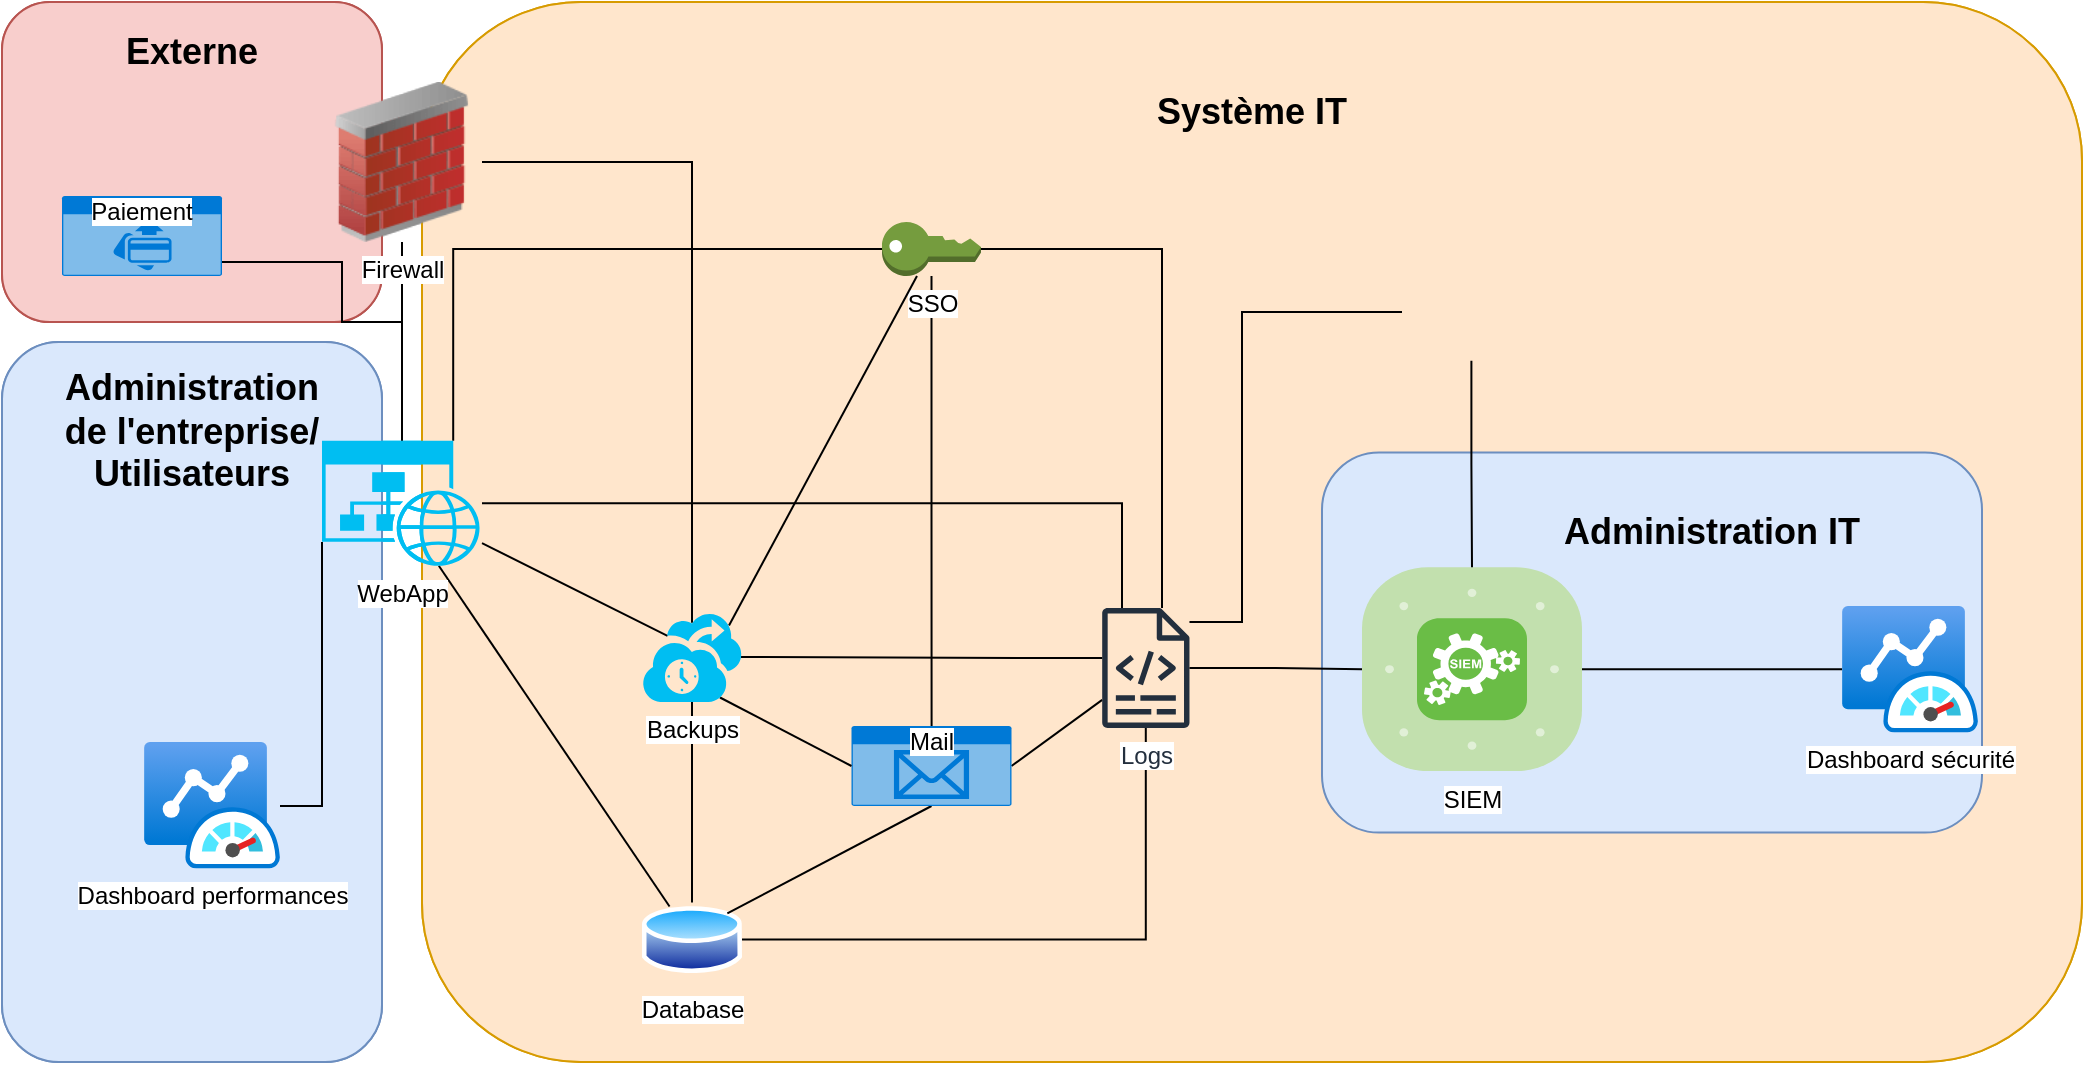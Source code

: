 <mxfile version="26.1.1">
  <diagram id="l8hXMBHkgcEJcSW0mbfh" name="Page-1">
    <mxGraphModel dx="2535" dy="1576" grid="1" gridSize="10" guides="1" tooltips="1" connect="1" arrows="1" fold="1" page="1" pageScale="1" pageWidth="1169" pageHeight="827" math="0" shadow="0">
      <root>
        <mxCell id="0" />
        <mxCell id="1" parent="0" />
        <mxCell id="q2HG8QPu7T1CwL4W8OTE-35" value="" style="rounded=1;whiteSpace=wrap;html=1;fillColor=#f8cecc;strokeColor=#b85450;" parent="1" vertex="1">
          <mxGeometry x="-280" y="-70" width="190" height="160" as="geometry" />
        </mxCell>
        <mxCell id="q2HG8QPu7T1CwL4W8OTE-34" value="" style="rounded=1;whiteSpace=wrap;html=1;fillColor=#dae8fc;strokeColor=#6c8ebf;" parent="1" vertex="1">
          <mxGeometry x="-280" y="100" width="190" height="360" as="geometry" />
        </mxCell>
        <mxCell id="q2HG8QPu7T1CwL4W8OTE-33" value="" style="rounded=1;whiteSpace=wrap;html=1;fillColor=#ffe6cc;strokeColor=#d79b00;" parent="1" vertex="1">
          <mxGeometry x="-70" y="-70" width="830" height="530" as="geometry" />
        </mxCell>
        <mxCell id="q2HG8QPu7T1CwL4W8OTE-12" style="edgeStyle=orthogonalEdgeStyle;rounded=0;orthogonalLoop=1;jettySize=auto;html=1;endArrow=none;startFill=0;" parent="1" source="v_zZV-oKxVdYTd-pvLKk-2" target="q2HG8QPu7T1CwL4W8OTE-8" edge="1">
          <mxGeometry relative="1" as="geometry">
            <mxPoint x="310" y="280" as="targetPoint" />
            <Array as="points">
              <mxPoint x="280" y="181" />
            </Array>
          </mxGeometry>
        </mxCell>
        <mxCell id="q2HG8QPu7T1CwL4W8OTE-24" style="edgeStyle=orthogonalEdgeStyle;rounded=0;orthogonalLoop=1;jettySize=auto;html=1;endArrow=none;startFill=0;exitX=0;exitY=0.81;exitDx=0;exitDy=0;exitPerimeter=0;" parent="1" source="v_zZV-oKxVdYTd-pvLKk-2" target="q2HG8QPu7T1CwL4W8OTE-6" edge="1">
          <mxGeometry relative="1" as="geometry">
            <mxPoint x="-90" y="200" as="sourcePoint" />
            <Array as="points">
              <mxPoint x="-120" y="332" />
            </Array>
          </mxGeometry>
        </mxCell>
        <mxCell id="v_zZV-oKxVdYTd-pvLKk-4" style="rounded=0;orthogonalLoop=1;jettySize=auto;html=1;exitX=0.73;exitY=1;exitDx=0;exitDy=0;exitPerimeter=0;endArrow=none;startFill=0;" parent="1" source="v_zZV-oKxVdYTd-pvLKk-2" target="v_zZV-oKxVdYTd-pvLKk-5" edge="1">
          <mxGeometry relative="1" as="geometry">
            <mxPoint x="260" y="279" as="targetPoint" />
          </mxGeometry>
        </mxCell>
        <mxCell id="q2HG8QPu7T1CwL4W8OTE-11" style="edgeStyle=orthogonalEdgeStyle;rounded=0;orthogonalLoop=1;jettySize=auto;html=1;endArrow=none;startFill=0;" parent="1" source="v_zZV-oKxVdYTd-pvLKk-5" target="q2HG8QPu7T1CwL4W8OTE-8" edge="1">
          <mxGeometry relative="1" as="geometry" />
        </mxCell>
        <mxCell id="v_zZV-oKxVdYTd-pvLKk-5" value="Database" style="image;aspect=fixed;perimeter=ellipsePerimeter;html=1;align=center;shadow=0;dashed=0;spacingTop=3;image=img/lib/active_directory/database.svg;" parent="1" vertex="1">
          <mxGeometry x="40" y="380.28" width="50" height="37" as="geometry" />
        </mxCell>
        <mxCell id="v_zZV-oKxVdYTd-pvLKk-7" style="edgeStyle=none;rounded=0;orthogonalLoop=1;jettySize=auto;html=1;exitX=0.5;exitY=1;exitDx=0;exitDy=0;exitPerimeter=0;entryX=1;entryY=0;entryDx=0;entryDy=0;endArrow=none;startFill=0;" parent="1" source="v_zZV-oKxVdYTd-pvLKk-6" target="v_zZV-oKxVdYTd-pvLKk-5" edge="1">
          <mxGeometry relative="1" as="geometry" />
        </mxCell>
        <mxCell id="q2HG8QPu7T1CwL4W8OTE-9" style="rounded=0;orthogonalLoop=1;jettySize=auto;html=1;endArrow=none;startFill=0;exitX=1;exitY=0.5;exitDx=0;exitDy=0;exitPerimeter=0;" parent="1" source="v_zZV-oKxVdYTd-pvLKk-6" target="q2HG8QPu7T1CwL4W8OTE-8" edge="1">
          <mxGeometry relative="1" as="geometry" />
        </mxCell>
        <mxCell id="v_zZV-oKxVdYTd-pvLKk-6" value="&lt;span style=&quot;background-color: rgb(255, 255, 255);&quot;&gt;&lt;font style=&quot;color: rgb(0, 0, 0);&quot;&gt;Mail&lt;/font&gt;&lt;/span&gt;" style="html=1;whiteSpace=wrap;strokeColor=none;fillColor=#0079D6;labelPosition=center;verticalLabelPosition=middle;verticalAlign=top;align=center;fontSize=12;outlineConnect=0;spacingTop=-6;fontColor=#FFFFFF;sketch=0;shape=mxgraph.sitemap.mail;" parent="1" vertex="1">
          <mxGeometry x="144.75" y="292.0" width="80" height="40" as="geometry" />
        </mxCell>
        <mxCell id="v_zZV-oKxVdYTd-pvLKk-9" style="edgeStyle=orthogonalEdgeStyle;rounded=0;orthogonalLoop=1;jettySize=auto;html=1;endArrow=none;startFill=0;" parent="1" source="v_zZV-oKxVdYTd-pvLKk-8" target="v_zZV-oKxVdYTd-pvLKk-6" edge="1">
          <mxGeometry relative="1" as="geometry" />
        </mxCell>
        <mxCell id="q2HG8QPu7T1CwL4W8OTE-10" style="edgeStyle=orthogonalEdgeStyle;rounded=0;orthogonalLoop=1;jettySize=auto;html=1;endArrow=none;startFill=0;" parent="1" source="v_zZV-oKxVdYTd-pvLKk-8" target="q2HG8QPu7T1CwL4W8OTE-8" edge="1">
          <mxGeometry relative="1" as="geometry">
            <Array as="points">
              <mxPoint x="300" y="54" />
            </Array>
          </mxGeometry>
        </mxCell>
        <mxCell id="v_zZV-oKxVdYTd-pvLKk-8" value="&lt;span style=&quot;background-color: light-dark(#ffffff, var(--ge-dark-color, #121212));&quot;&gt;SSO&lt;/span&gt;" style="outlineConnect=0;dashed=0;verticalLabelPosition=bottom;verticalAlign=top;align=center;html=1;shape=mxgraph.aws3.add_on;fillColor=#759C3E;gradientColor=none;" parent="1" vertex="1">
          <mxGeometry x="160" y="40" width="49.5" height="27" as="geometry" />
        </mxCell>
        <mxCell id="v_zZV-oKxVdYTd-pvLKk-10" style="edgeStyle=orthogonalEdgeStyle;rounded=0;orthogonalLoop=1;jettySize=auto;html=1;exitX=0;exitY=0.5;exitDx=0;exitDy=0;exitPerimeter=0;entryX=0.82;entryY=0;entryDx=0;entryDy=0;entryPerimeter=0;endArrow=none;startFill=0;" parent="1" source="v_zZV-oKxVdYTd-pvLKk-8" target="v_zZV-oKxVdYTd-pvLKk-2" edge="1">
          <mxGeometry relative="1" as="geometry">
            <Array as="points">
              <mxPoint x="-54" y="54" />
            </Array>
          </mxGeometry>
        </mxCell>
        <mxCell id="q2HG8QPu7T1CwL4W8OTE-3" value="&lt;span style=&quot;background-color: light-dark(#ffffff, var(--ge-dark-color, #121212));&quot;&gt;&lt;font style=&quot;color: rgb(0, 0, 0);&quot;&gt;Paiement&lt;/font&gt;&lt;/span&gt;" style="html=1;whiteSpace=wrap;strokeColor=none;fillColor=#0079D6;labelPosition=center;verticalLabelPosition=middle;verticalAlign=top;align=center;fontSize=12;outlineConnect=0;spacingTop=-6;fontColor=#FFFFFF;sketch=0;shape=mxgraph.sitemap.payment;" parent="1" vertex="1">
          <mxGeometry x="-250" y="27" width="80" height="40" as="geometry" />
        </mxCell>
        <mxCell id="q2HG8QPu7T1CwL4W8OTE-5" style="edgeStyle=orthogonalEdgeStyle;rounded=0;orthogonalLoop=1;jettySize=auto;html=1;entryX=0.5;entryY=0;entryDx=0;entryDy=0;entryPerimeter=0;endArrow=none;startFill=0;" parent="1" source="q2HG8QPu7T1CwL4W8OTE-3" edge="1">
          <mxGeometry relative="1" as="geometry">
            <mxPoint x="-170" y="67" as="sourcePoint" />
            <mxPoint x="-80" y="146.38" as="targetPoint" />
            <Array as="points">
              <mxPoint x="-110" y="60" />
              <mxPoint x="-110" y="90" />
              <mxPoint x="-80" y="90" />
            </Array>
          </mxGeometry>
        </mxCell>
        <mxCell id="q2HG8QPu7T1CwL4W8OTE-6" value="Dashboard performances" style="image;aspect=fixed;html=1;points=[];align=center;fontSize=12;image=img/lib/azure2/other/Azure_Monitor_Dashboard.svg;" parent="1" vertex="1">
          <mxGeometry x="-209" y="300.0" width="68" height="63.2" as="geometry" />
        </mxCell>
        <mxCell id="q2HG8QPu7T1CwL4W8OTE-8" value="&lt;span style=&quot;background-color: light-dark(#ffffff, var(--ge-dark-color, #121212));&quot;&gt;Logs&lt;/span&gt;" style="sketch=0;outlineConnect=0;fontColor=#232F3E;gradientColor=none;fillColor=#232F3D;strokeColor=none;dashed=0;verticalLabelPosition=bottom;verticalAlign=top;align=center;html=1;fontSize=12;fontStyle=0;aspect=fixed;pointerEvents=1;shape=mxgraph.aws4.logs;" parent="1" vertex="1">
          <mxGeometry x="270" y="233.02" width="43.84" height="60" as="geometry" />
        </mxCell>
        <mxCell id="q2HG8QPu7T1CwL4W8OTE-16" style="edgeStyle=orthogonalEdgeStyle;rounded=0;orthogonalLoop=1;jettySize=auto;html=1;entryX=0.99;entryY=0.5;entryDx=0;entryDy=0;entryPerimeter=0;endArrow=none;startFill=0;" parent="1" source="q2HG8QPu7T1CwL4W8OTE-8" target="q2HG8QPu7T1CwL4W8OTE-15" edge="1">
          <mxGeometry relative="1" as="geometry">
            <Array as="points">
              <mxPoint x="240" y="258" />
              <mxPoint x="240" y="258" />
            </Array>
          </mxGeometry>
        </mxCell>
        <mxCell id="q2HG8QPu7T1CwL4W8OTE-17" style="edgeStyle=orthogonalEdgeStyle;rounded=0;orthogonalLoop=1;jettySize=auto;html=1;entryX=0.5;entryY=1;entryDx=0;entryDy=0;entryPerimeter=0;endArrow=none;startFill=0;" parent="1" source="v_zZV-oKxVdYTd-pvLKk-5" target="q2HG8QPu7T1CwL4W8OTE-15" edge="1">
          <mxGeometry relative="1" as="geometry" />
        </mxCell>
        <mxCell id="q2HG8QPu7T1CwL4W8OTE-18" style="rounded=0;orthogonalLoop=1;jettySize=auto;html=1;entryX=0.78;entryY=0.95;entryDx=0;entryDy=0;entryPerimeter=0;endArrow=none;startFill=0;exitX=0;exitY=0.5;exitDx=0;exitDy=0;exitPerimeter=0;" parent="1" source="v_zZV-oKxVdYTd-pvLKk-6" target="q2HG8QPu7T1CwL4W8OTE-15" edge="1">
          <mxGeometry relative="1" as="geometry" />
        </mxCell>
        <mxCell id="q2HG8QPu7T1CwL4W8OTE-19" style="rounded=0;orthogonalLoop=1;jettySize=auto;html=1;entryX=0.255;entryY=0.265;entryDx=0;entryDy=0;entryPerimeter=0;endArrow=none;startFill=0;" parent="1" source="v_zZV-oKxVdYTd-pvLKk-2" target="q2HG8QPu7T1CwL4W8OTE-15" edge="1">
          <mxGeometry relative="1" as="geometry" />
        </mxCell>
        <mxCell id="q2HG8QPu7T1CwL4W8OTE-20" style="rounded=0;orthogonalLoop=1;jettySize=auto;html=1;entryX=0.87;entryY=0.15;entryDx=0;entryDy=0;entryPerimeter=0;endArrow=none;startFill=0;" parent="1" source="v_zZV-oKxVdYTd-pvLKk-8" target="q2HG8QPu7T1CwL4W8OTE-15" edge="1">
          <mxGeometry relative="1" as="geometry">
            <mxPoint x="60" y="170" as="targetPoint" />
          </mxGeometry>
        </mxCell>
        <mxCell id="q2HG8QPu7T1CwL4W8OTE-37" value="" style="rounded=1;whiteSpace=wrap;html=1;fillColor=#dae8fc;strokeColor=#6c8ebf;" parent="1" vertex="1">
          <mxGeometry x="380" y="155.28" width="330" height="190" as="geometry" />
        </mxCell>
        <mxCell id="q2HG8QPu7T1CwL4W8OTE-40" style="edgeStyle=orthogonalEdgeStyle;rounded=0;orthogonalLoop=1;jettySize=auto;html=1;endArrow=none;startFill=0;" parent="1" source="q2HG8QPu7T1CwL4W8OTE-21" target="q2HG8QPu7T1CwL4W8OTE-28" edge="1">
          <mxGeometry relative="1" as="geometry" />
        </mxCell>
        <mxCell id="q2HG8QPu7T1CwL4W8OTE-21" value="&lt;span style=&quot;background-color: light-dark(#ffffff, var(--ge-dark-color, #121212));&quot;&gt;SIEM&lt;/span&gt;" style="verticalLabelPosition=bottom;sketch=0;html=1;fillColor=#6ABD46;strokeColor=#ffffff;verticalAlign=top;align=center;points=[[0.085,0.085,0],[0.915,0.085,0],[0.915,0.915,0],[0.085,0.915,0],[0.25,0,0],[0.5,0,0],[0.75,0,0],[1,0.25,0],[1,0.5,0],[1,0.75,0],[0.75,1,0],[0.5,1,0],[0.25,1,0],[0,0.75,0],[0,0.5,0],[0,0.25,0]];pointerEvents=1;shape=mxgraph.cisco_safe.compositeIcon;bgIcon=mxgraph.cisco_safe.architecture.generic_appliance;resIcon=mxgraph.cisco_safe.architecture.siem;" parent="1" vertex="1">
          <mxGeometry x="400" y="212.68" width="110" height="101.88" as="geometry" />
        </mxCell>
        <mxCell id="q2HG8QPu7T1CwL4W8OTE-23" style="edgeStyle=orthogonalEdgeStyle;rounded=0;orthogonalLoop=1;jettySize=auto;html=1;entryX=0.5;entryY=0;entryDx=0;entryDy=0;entryPerimeter=0;endArrow=none;startFill=0;" parent="1" source="q2HG8QPu7T1CwL4W8OTE-22" target="v_zZV-oKxVdYTd-pvLKk-2" edge="1">
          <mxGeometry relative="1" as="geometry">
            <Array as="points">
              <mxPoint x="-80" y="120" />
              <mxPoint x="-80" y="120" />
            </Array>
          </mxGeometry>
        </mxCell>
        <mxCell id="q2HG8QPu7T1CwL4W8OTE-28" value="Dashboard sécurité" style="image;aspect=fixed;html=1;points=[];align=center;fontSize=12;image=img/lib/azure2/other/Azure_Monitor_Dashboard.svg;" parent="1" vertex="1">
          <mxGeometry x="640" y="232.02" width="68" height="63.2" as="geometry" />
        </mxCell>
        <mxCell id="q2HG8QPu7T1CwL4W8OTE-36" style="edgeStyle=orthogonalEdgeStyle;rounded=0;orthogonalLoop=1;jettySize=auto;html=1;entryX=0.5;entryY=0.12;entryDx=0;entryDy=0;entryPerimeter=0;endArrow=none;startFill=0;" parent="1" source="q2HG8QPu7T1CwL4W8OTE-22" target="q2HG8QPu7T1CwL4W8OTE-15" edge="1">
          <mxGeometry relative="1" as="geometry">
            <Array as="points">
              <mxPoint x="65" y="10" />
            </Array>
          </mxGeometry>
        </mxCell>
        <mxCell id="q2HG8QPu7T1CwL4W8OTE-38" style="edgeStyle=orthogonalEdgeStyle;rounded=0;orthogonalLoop=1;jettySize=auto;html=1;entryX=0;entryY=0.5;entryDx=0;entryDy=0;entryPerimeter=0;endArrow=none;startFill=0;" parent="1" source="q2HG8QPu7T1CwL4W8OTE-8" target="q2HG8QPu7T1CwL4W8OTE-21" edge="1">
          <mxGeometry relative="1" as="geometry" />
        </mxCell>
        <mxCell id="q2HG8QPu7T1CwL4W8OTE-42" value="&lt;h2&gt;Système&amp;nbsp;&lt;span style=&quot;background-color: transparent; color: light-dark(rgb(0, 0, 0), rgb(255, 255, 255));&quot;&gt;IT&lt;/span&gt;&lt;/h2&gt;" style="text;html=1;align=center;verticalAlign=middle;whiteSpace=wrap;rounded=0;" parent="1" vertex="1">
          <mxGeometry x="270" y="-30" width="150" height="30" as="geometry" />
        </mxCell>
        <mxCell id="q2HG8QPu7T1CwL4W8OTE-44" value="&lt;h2&gt;Externe&lt;/h2&gt;" style="text;html=1;align=center;verticalAlign=middle;whiteSpace=wrap;rounded=0;" parent="1" vertex="1">
          <mxGeometry x="-260" y="-60" width="150" height="30" as="geometry" />
        </mxCell>
        <mxCell id="q2HG8QPu7T1CwL4W8OTE-47" value="&lt;h2&gt;&lt;/h2&gt;&lt;h2&gt;Administration de l&#39;entreprise/ Utilisateurs&lt;/h2&gt;" style="text;html=1;align=center;verticalAlign=middle;whiteSpace=wrap;rounded=0;" parent="1" vertex="1">
          <mxGeometry x="-260" y="110" width="150" height="70" as="geometry" />
        </mxCell>
        <mxCell id="q2HG8QPu7T1CwL4W8OTE-48" value="&lt;h2&gt;Administration IT&lt;/h2&gt;" style="text;html=1;align=center;verticalAlign=middle;whiteSpace=wrap;rounded=0;" parent="1" vertex="1">
          <mxGeometry x="500" y="180" width="150" height="30" as="geometry" />
        </mxCell>
        <mxCell id="q2HG8QPu7T1CwL4W8OTE-15" value="&lt;span style=&quot;background-color: light-dark(#ffffff, var(--ge-dark-color, #121212));&quot;&gt;Backups&lt;/span&gt;" style="verticalLabelPosition=bottom;html=1;verticalAlign=top;align=center;strokeColor=none;fillColor=#00BEF2;shape=mxgraph.azure.backup_service;" parent="1" vertex="1">
          <mxGeometry x="40" y="235" width="50" height="45" as="geometry" />
        </mxCell>
        <mxCell id="q2HG8QPu7T1CwL4W8OTE-22" value="Firewall" style="image;html=1;image=img/lib/clip_art/networking/Firewall_02_128x128.png" parent="1" vertex="1">
          <mxGeometry x="-120" y="-30" width="80" height="80" as="geometry" />
        </mxCell>
        <mxCell id="v_zZV-oKxVdYTd-pvLKk-2" value="&lt;span style=&quot;background-color: light-dark(#ffffff, var(--ge-dark-color, #121212));&quot;&gt;WebApp&lt;/span&gt;" style="verticalLabelPosition=bottom;html=1;verticalAlign=top;align=center;strokeColor=none;fillColor=#00BEF2;shape=mxgraph.azure.website_generic;pointerEvents=1;" parent="1" vertex="1">
          <mxGeometry x="-120" y="149.38" width="80" height="62.5" as="geometry" />
        </mxCell>
        <mxCell id="Nq3GSmhVlmSOSrLm7PtE-2" value="" style="rounded=1;whiteSpace=wrap;html=1;fillColor=#f8cecc;strokeColor=#b85450;" vertex="1" parent="1">
          <mxGeometry x="-280" y="-70" width="190" height="160" as="geometry" />
        </mxCell>
        <mxCell id="Nq3GSmhVlmSOSrLm7PtE-3" value="" style="rounded=1;whiteSpace=wrap;html=1;fillColor=#dae8fc;strokeColor=#6c8ebf;" vertex="1" parent="1">
          <mxGeometry x="-280" y="100" width="190" height="360" as="geometry" />
        </mxCell>
        <mxCell id="Nq3GSmhVlmSOSrLm7PtE-4" value="" style="rounded=1;whiteSpace=wrap;html=1;fillColor=#ffe6cc;strokeColor=#d79b00;" vertex="1" parent="1">
          <mxGeometry x="-70" y="-70" width="830" height="530" as="geometry" />
        </mxCell>
        <mxCell id="Nq3GSmhVlmSOSrLm7PtE-5" style="edgeStyle=orthogonalEdgeStyle;rounded=0;orthogonalLoop=1;jettySize=auto;html=1;endArrow=none;startFill=0;" edge="1" parent="1" source="Nq3GSmhVlmSOSrLm7PtE-39" target="Nq3GSmhVlmSOSrLm7PtE-20">
          <mxGeometry relative="1" as="geometry">
            <mxPoint x="310" y="280" as="targetPoint" />
            <Array as="points">
              <mxPoint x="280" y="181" />
            </Array>
          </mxGeometry>
        </mxCell>
        <mxCell id="Nq3GSmhVlmSOSrLm7PtE-6" style="edgeStyle=orthogonalEdgeStyle;rounded=0;orthogonalLoop=1;jettySize=auto;html=1;endArrow=none;startFill=0;exitX=0;exitY=0.81;exitDx=0;exitDy=0;exitPerimeter=0;" edge="1" parent="1" source="Nq3GSmhVlmSOSrLm7PtE-39" target="Nq3GSmhVlmSOSrLm7PtE-19">
          <mxGeometry relative="1" as="geometry">
            <mxPoint x="-90" y="200" as="sourcePoint" />
            <Array as="points">
              <mxPoint x="-120" y="332" />
            </Array>
          </mxGeometry>
        </mxCell>
        <mxCell id="Nq3GSmhVlmSOSrLm7PtE-7" style="rounded=0;orthogonalLoop=1;jettySize=auto;html=1;exitX=0.73;exitY=1;exitDx=0;exitDy=0;exitPerimeter=0;endArrow=none;startFill=0;" edge="1" parent="1" source="Nq3GSmhVlmSOSrLm7PtE-39" target="Nq3GSmhVlmSOSrLm7PtE-9">
          <mxGeometry relative="1" as="geometry">
            <mxPoint x="260" y="279" as="targetPoint" />
          </mxGeometry>
        </mxCell>
        <mxCell id="Nq3GSmhVlmSOSrLm7PtE-8" style="edgeStyle=orthogonalEdgeStyle;rounded=0;orthogonalLoop=1;jettySize=auto;html=1;endArrow=none;startFill=0;" edge="1" parent="1" source="Nq3GSmhVlmSOSrLm7PtE-9" target="Nq3GSmhVlmSOSrLm7PtE-20">
          <mxGeometry relative="1" as="geometry" />
        </mxCell>
        <mxCell id="Nq3GSmhVlmSOSrLm7PtE-9" value="Database" style="image;aspect=fixed;perimeter=ellipsePerimeter;html=1;align=center;shadow=0;dashed=0;spacingTop=3;image=img/lib/active_directory/database.svg;" vertex="1" parent="1">
          <mxGeometry x="40" y="380.28" width="50" height="37" as="geometry" />
        </mxCell>
        <mxCell id="Nq3GSmhVlmSOSrLm7PtE-10" style="edgeStyle=none;rounded=0;orthogonalLoop=1;jettySize=auto;html=1;exitX=0.5;exitY=1;exitDx=0;exitDy=0;exitPerimeter=0;entryX=1;entryY=0;entryDx=0;entryDy=0;endArrow=none;startFill=0;" edge="1" parent="1" source="Nq3GSmhVlmSOSrLm7PtE-12" target="Nq3GSmhVlmSOSrLm7PtE-9">
          <mxGeometry relative="1" as="geometry" />
        </mxCell>
        <mxCell id="Nq3GSmhVlmSOSrLm7PtE-11" style="rounded=0;orthogonalLoop=1;jettySize=auto;html=1;endArrow=none;startFill=0;exitX=1;exitY=0.5;exitDx=0;exitDy=0;exitPerimeter=0;" edge="1" parent="1" source="Nq3GSmhVlmSOSrLm7PtE-12" target="Nq3GSmhVlmSOSrLm7PtE-20">
          <mxGeometry relative="1" as="geometry" />
        </mxCell>
        <mxCell id="Nq3GSmhVlmSOSrLm7PtE-12" value="&lt;span style=&quot;background-color: rgb(255, 255, 255);&quot;&gt;&lt;font style=&quot;color: rgb(0, 0, 0);&quot;&gt;Mail&lt;/font&gt;&lt;/span&gt;" style="html=1;whiteSpace=wrap;strokeColor=none;fillColor=#0079D6;labelPosition=center;verticalLabelPosition=middle;verticalAlign=top;align=center;fontSize=12;outlineConnect=0;spacingTop=-6;fontColor=#FFFFFF;sketch=0;shape=mxgraph.sitemap.mail;" vertex="1" parent="1">
          <mxGeometry x="144.75" y="292.0" width="80" height="40" as="geometry" />
        </mxCell>
        <mxCell id="Nq3GSmhVlmSOSrLm7PtE-13" style="edgeStyle=orthogonalEdgeStyle;rounded=0;orthogonalLoop=1;jettySize=auto;html=1;endArrow=none;startFill=0;" edge="1" parent="1" source="Nq3GSmhVlmSOSrLm7PtE-15" target="Nq3GSmhVlmSOSrLm7PtE-12">
          <mxGeometry relative="1" as="geometry" />
        </mxCell>
        <mxCell id="Nq3GSmhVlmSOSrLm7PtE-14" style="edgeStyle=orthogonalEdgeStyle;rounded=0;orthogonalLoop=1;jettySize=auto;html=1;endArrow=none;startFill=0;" edge="1" parent="1" source="Nq3GSmhVlmSOSrLm7PtE-15" target="Nq3GSmhVlmSOSrLm7PtE-20">
          <mxGeometry relative="1" as="geometry">
            <Array as="points">
              <mxPoint x="300" y="54" />
            </Array>
          </mxGeometry>
        </mxCell>
        <mxCell id="Nq3GSmhVlmSOSrLm7PtE-15" value="&lt;span style=&quot;background-color: light-dark(#ffffff, var(--ge-dark-color, #121212));&quot;&gt;SSO&lt;/span&gt;" style="outlineConnect=0;dashed=0;verticalLabelPosition=bottom;verticalAlign=top;align=center;html=1;shape=mxgraph.aws3.add_on;fillColor=#759C3E;gradientColor=none;" vertex="1" parent="1">
          <mxGeometry x="160" y="40" width="49.5" height="27" as="geometry" />
        </mxCell>
        <mxCell id="Nq3GSmhVlmSOSrLm7PtE-16" style="edgeStyle=orthogonalEdgeStyle;rounded=0;orthogonalLoop=1;jettySize=auto;html=1;exitX=0;exitY=0.5;exitDx=0;exitDy=0;exitPerimeter=0;entryX=0.82;entryY=0;entryDx=0;entryDy=0;entryPerimeter=0;endArrow=none;startFill=0;" edge="1" parent="1" source="Nq3GSmhVlmSOSrLm7PtE-15" target="Nq3GSmhVlmSOSrLm7PtE-39">
          <mxGeometry relative="1" as="geometry">
            <Array as="points">
              <mxPoint x="-54" y="54" />
            </Array>
          </mxGeometry>
        </mxCell>
        <mxCell id="Nq3GSmhVlmSOSrLm7PtE-17" value="&lt;span style=&quot;background-color: light-dark(#ffffff, var(--ge-dark-color, #121212));&quot;&gt;&lt;font style=&quot;color: rgb(0, 0, 0);&quot;&gt;Paiement&lt;/font&gt;&lt;/span&gt;" style="html=1;whiteSpace=wrap;strokeColor=none;fillColor=#0079D6;labelPosition=center;verticalLabelPosition=middle;verticalAlign=top;align=center;fontSize=12;outlineConnect=0;spacingTop=-6;fontColor=#FFFFFF;sketch=0;shape=mxgraph.sitemap.payment;" vertex="1" parent="1">
          <mxGeometry x="-250" y="27" width="80" height="40" as="geometry" />
        </mxCell>
        <mxCell id="Nq3GSmhVlmSOSrLm7PtE-18" style="edgeStyle=orthogonalEdgeStyle;rounded=0;orthogonalLoop=1;jettySize=auto;html=1;entryX=0.5;entryY=0;entryDx=0;entryDy=0;entryPerimeter=0;endArrow=none;startFill=0;" edge="1" parent="1" source="Nq3GSmhVlmSOSrLm7PtE-17">
          <mxGeometry relative="1" as="geometry">
            <mxPoint x="-170" y="67" as="sourcePoint" />
            <mxPoint x="-80" y="146.38" as="targetPoint" />
            <Array as="points">
              <mxPoint x="-110" y="60" />
              <mxPoint x="-110" y="90" />
              <mxPoint x="-80" y="90" />
            </Array>
          </mxGeometry>
        </mxCell>
        <mxCell id="Nq3GSmhVlmSOSrLm7PtE-19" value="Dashboard performances" style="image;aspect=fixed;html=1;points=[];align=center;fontSize=12;image=img/lib/azure2/other/Azure_Monitor_Dashboard.svg;" vertex="1" parent="1">
          <mxGeometry x="-209" y="300.0" width="68" height="63.2" as="geometry" />
        </mxCell>
        <mxCell id="Nq3GSmhVlmSOSrLm7PtE-20" value="&lt;span style=&quot;background-color: light-dark(#ffffff, var(--ge-dark-color, #121212));&quot;&gt;Logs&lt;/span&gt;" style="sketch=0;outlineConnect=0;fontColor=#232F3E;gradientColor=none;fillColor=#232F3D;strokeColor=none;dashed=0;verticalLabelPosition=bottom;verticalAlign=top;align=center;html=1;fontSize=12;fontStyle=0;aspect=fixed;pointerEvents=1;shape=mxgraph.aws4.logs;" vertex="1" parent="1">
          <mxGeometry x="270" y="233.02" width="43.84" height="60" as="geometry" />
        </mxCell>
        <mxCell id="Nq3GSmhVlmSOSrLm7PtE-21" style="edgeStyle=orthogonalEdgeStyle;rounded=0;orthogonalLoop=1;jettySize=auto;html=1;entryX=0.99;entryY=0.5;entryDx=0;entryDy=0;entryPerimeter=0;endArrow=none;startFill=0;" edge="1" parent="1" source="Nq3GSmhVlmSOSrLm7PtE-20" target="Nq3GSmhVlmSOSrLm7PtE-37">
          <mxGeometry relative="1" as="geometry">
            <Array as="points">
              <mxPoint x="240" y="258" />
              <mxPoint x="240" y="258" />
            </Array>
          </mxGeometry>
        </mxCell>
        <mxCell id="Nq3GSmhVlmSOSrLm7PtE-22" style="edgeStyle=orthogonalEdgeStyle;rounded=0;orthogonalLoop=1;jettySize=auto;html=1;entryX=0.5;entryY=1;entryDx=0;entryDy=0;entryPerimeter=0;endArrow=none;startFill=0;" edge="1" parent="1" source="Nq3GSmhVlmSOSrLm7PtE-9" target="Nq3GSmhVlmSOSrLm7PtE-37">
          <mxGeometry relative="1" as="geometry" />
        </mxCell>
        <mxCell id="Nq3GSmhVlmSOSrLm7PtE-23" style="rounded=0;orthogonalLoop=1;jettySize=auto;html=1;entryX=0.78;entryY=0.95;entryDx=0;entryDy=0;entryPerimeter=0;endArrow=none;startFill=0;exitX=0;exitY=0.5;exitDx=0;exitDy=0;exitPerimeter=0;" edge="1" parent="1" source="Nq3GSmhVlmSOSrLm7PtE-12" target="Nq3GSmhVlmSOSrLm7PtE-37">
          <mxGeometry relative="1" as="geometry" />
        </mxCell>
        <mxCell id="Nq3GSmhVlmSOSrLm7PtE-24" style="rounded=0;orthogonalLoop=1;jettySize=auto;html=1;entryX=0.255;entryY=0.265;entryDx=0;entryDy=0;entryPerimeter=0;endArrow=none;startFill=0;" edge="1" parent="1" source="Nq3GSmhVlmSOSrLm7PtE-39" target="Nq3GSmhVlmSOSrLm7PtE-37">
          <mxGeometry relative="1" as="geometry" />
        </mxCell>
        <mxCell id="Nq3GSmhVlmSOSrLm7PtE-25" style="rounded=0;orthogonalLoop=1;jettySize=auto;html=1;entryX=0.87;entryY=0.15;entryDx=0;entryDy=0;entryPerimeter=0;endArrow=none;startFill=0;" edge="1" parent="1" source="Nq3GSmhVlmSOSrLm7PtE-15" target="Nq3GSmhVlmSOSrLm7PtE-37">
          <mxGeometry relative="1" as="geometry">
            <mxPoint x="60" y="170" as="targetPoint" />
          </mxGeometry>
        </mxCell>
        <mxCell id="Nq3GSmhVlmSOSrLm7PtE-26" value="" style="rounded=1;whiteSpace=wrap;html=1;fillColor=#dae8fc;strokeColor=#6c8ebf;" vertex="1" parent="1">
          <mxGeometry x="380" y="155.28" width="330" height="190" as="geometry" />
        </mxCell>
        <mxCell id="Nq3GSmhVlmSOSrLm7PtE-27" style="edgeStyle=orthogonalEdgeStyle;rounded=0;orthogonalLoop=1;jettySize=auto;html=1;endArrow=none;startFill=0;" edge="1" parent="1" source="Nq3GSmhVlmSOSrLm7PtE-28" target="Nq3GSmhVlmSOSrLm7PtE-30">
          <mxGeometry relative="1" as="geometry" />
        </mxCell>
        <mxCell id="Nq3GSmhVlmSOSrLm7PtE-28" value="&lt;span style=&quot;background-color: light-dark(#ffffff, var(--ge-dark-color, #121212));&quot;&gt;SIEM&lt;/span&gt;" style="verticalLabelPosition=bottom;sketch=0;html=1;fillColor=#6ABD46;strokeColor=#ffffff;verticalAlign=top;align=center;points=[[0.085,0.085,0],[0.915,0.085,0],[0.915,0.915,0],[0.085,0.915,0],[0.25,0,0],[0.5,0,0],[0.75,0,0],[1,0.25,0],[1,0.5,0],[1,0.75,0],[0.75,1,0],[0.5,1,0],[0.25,1,0],[0,0.75,0],[0,0.5,0],[0,0.25,0]];pointerEvents=1;shape=mxgraph.cisco_safe.compositeIcon;bgIcon=mxgraph.cisco_safe.architecture.generic_appliance;resIcon=mxgraph.cisco_safe.architecture.siem;" vertex="1" parent="1">
          <mxGeometry x="400" y="212.68" width="110" height="101.88" as="geometry" />
        </mxCell>
        <mxCell id="Nq3GSmhVlmSOSrLm7PtE-29" style="edgeStyle=orthogonalEdgeStyle;rounded=0;orthogonalLoop=1;jettySize=auto;html=1;entryX=0.5;entryY=0;entryDx=0;entryDy=0;entryPerimeter=0;endArrow=none;startFill=0;" edge="1" parent="1" source="Nq3GSmhVlmSOSrLm7PtE-38" target="Nq3GSmhVlmSOSrLm7PtE-39">
          <mxGeometry relative="1" as="geometry">
            <Array as="points">
              <mxPoint x="-80" y="120" />
              <mxPoint x="-80" y="120" />
            </Array>
          </mxGeometry>
        </mxCell>
        <mxCell id="Nq3GSmhVlmSOSrLm7PtE-30" value="Dashboard sécurité" style="image;aspect=fixed;html=1;points=[];align=center;fontSize=12;image=img/lib/azure2/other/Azure_Monitor_Dashboard.svg;" vertex="1" parent="1">
          <mxGeometry x="640" y="232.02" width="68" height="63.2" as="geometry" />
        </mxCell>
        <mxCell id="Nq3GSmhVlmSOSrLm7PtE-31" style="edgeStyle=orthogonalEdgeStyle;rounded=0;orthogonalLoop=1;jettySize=auto;html=1;entryX=0.5;entryY=0.12;entryDx=0;entryDy=0;entryPerimeter=0;endArrow=none;startFill=0;" edge="1" parent="1" source="Nq3GSmhVlmSOSrLm7PtE-38" target="Nq3GSmhVlmSOSrLm7PtE-37">
          <mxGeometry relative="1" as="geometry">
            <Array as="points">
              <mxPoint x="65" y="10" />
            </Array>
          </mxGeometry>
        </mxCell>
        <mxCell id="Nq3GSmhVlmSOSrLm7PtE-32" style="edgeStyle=orthogonalEdgeStyle;rounded=0;orthogonalLoop=1;jettySize=auto;html=1;entryX=0;entryY=0.5;entryDx=0;entryDy=0;entryPerimeter=0;endArrow=none;startFill=0;" edge="1" parent="1" source="Nq3GSmhVlmSOSrLm7PtE-20" target="Nq3GSmhVlmSOSrLm7PtE-28">
          <mxGeometry relative="1" as="geometry" />
        </mxCell>
        <mxCell id="Nq3GSmhVlmSOSrLm7PtE-33" value="&lt;h2&gt;Système&amp;nbsp;&lt;span style=&quot;background-color: transparent; color: light-dark(rgb(0, 0, 0), rgb(255, 255, 255));&quot;&gt;IT&lt;/span&gt;&lt;/h2&gt;" style="text;html=1;align=center;verticalAlign=middle;whiteSpace=wrap;rounded=0;" vertex="1" parent="1">
          <mxGeometry x="270" y="-30" width="150" height="30" as="geometry" />
        </mxCell>
        <mxCell id="Nq3GSmhVlmSOSrLm7PtE-34" value="&lt;h2&gt;Externe&lt;/h2&gt;" style="text;html=1;align=center;verticalAlign=middle;whiteSpace=wrap;rounded=0;" vertex="1" parent="1">
          <mxGeometry x="-260" y="-60" width="150" height="30" as="geometry" />
        </mxCell>
        <mxCell id="Nq3GSmhVlmSOSrLm7PtE-35" value="&lt;h2&gt;&lt;/h2&gt;&lt;h2&gt;Administration de l&#39;entreprise/ Utilisateurs&lt;/h2&gt;" style="text;html=1;align=center;verticalAlign=middle;whiteSpace=wrap;rounded=0;" vertex="1" parent="1">
          <mxGeometry x="-260" y="110" width="150" height="70" as="geometry" />
        </mxCell>
        <mxCell id="Nq3GSmhVlmSOSrLm7PtE-36" value="&lt;h2&gt;Administration IT&lt;/h2&gt;" style="text;html=1;align=center;verticalAlign=middle;whiteSpace=wrap;rounded=0;" vertex="1" parent="1">
          <mxGeometry x="500" y="180" width="150" height="30" as="geometry" />
        </mxCell>
        <mxCell id="Nq3GSmhVlmSOSrLm7PtE-37" value="&lt;span style=&quot;background-color: light-dark(#ffffff, var(--ge-dark-color, #121212));&quot;&gt;Backups&lt;/span&gt;" style="verticalLabelPosition=bottom;html=1;verticalAlign=top;align=center;strokeColor=none;fillColor=#00BEF2;shape=mxgraph.azure.backup_service;" vertex="1" parent="1">
          <mxGeometry x="40" y="235" width="50" height="45" as="geometry" />
        </mxCell>
        <mxCell id="Nq3GSmhVlmSOSrLm7PtE-38" value="Firewall" style="image;html=1;image=img/lib/clip_art/networking/Firewall_02_128x128.png" vertex="1" parent="1">
          <mxGeometry x="-120" y="-30" width="80" height="80" as="geometry" />
        </mxCell>
        <mxCell id="Nq3GSmhVlmSOSrLm7PtE-39" value="&lt;span style=&quot;background-color: light-dark(#ffffff, var(--ge-dark-color, #121212));&quot;&gt;WebApp&lt;/span&gt;" style="verticalLabelPosition=bottom;html=1;verticalAlign=top;align=center;strokeColor=none;fillColor=#00BEF2;shape=mxgraph.azure.website_generic;pointerEvents=1;" vertex="1" parent="1">
          <mxGeometry x="-120" y="149.38" width="80" height="62.5" as="geometry" />
        </mxCell>
        <mxCell id="Nq3GSmhVlmSOSrLm7PtE-42" style="edgeStyle=orthogonalEdgeStyle;rounded=0;orthogonalLoop=1;jettySize=auto;html=1;endArrow=none;startFill=0;" edge="1" parent="1" source="Nq3GSmhVlmSOSrLm7PtE-41" target="Nq3GSmhVlmSOSrLm7PtE-20">
          <mxGeometry relative="1" as="geometry">
            <Array as="points">
              <mxPoint x="340" y="85" />
              <mxPoint x="340" y="240" />
            </Array>
          </mxGeometry>
        </mxCell>
        <mxCell id="Nq3GSmhVlmSOSrLm7PtE-41" value="" style="shape=image;imageAspect=0;aspect=fixed;verticalLabelPosition=bottom;verticalAlign=top;image=https://external-content.duckduckgo.com/iu/?u=https%3A%2F%2Fwww.plusserver.com%2Fwp-content%2Fuploads%2F2024%2F01%2FHeader_EDR-as-a-service.png&amp;f=1&amp;nofb=1&amp;ipt=074c289956e64e02c7d120a4cf64f9ee3538c892482bd62c2a8118930da7a1cf&amp;ipo=images;" vertex="1" parent="1">
          <mxGeometry x="420" y="40" width="69.38" height="69.38" as="geometry" />
        </mxCell>
        <mxCell id="Nq3GSmhVlmSOSrLm7PtE-43" style="edgeStyle=orthogonalEdgeStyle;rounded=0;orthogonalLoop=1;jettySize=auto;html=1;entryX=0.5;entryY=0;entryDx=0;entryDy=0;entryPerimeter=0;endArrow=none;startFill=0;" edge="1" parent="1" source="Nq3GSmhVlmSOSrLm7PtE-41" target="Nq3GSmhVlmSOSrLm7PtE-28">
          <mxGeometry relative="1" as="geometry" />
        </mxCell>
      </root>
    </mxGraphModel>
  </diagram>
</mxfile>
